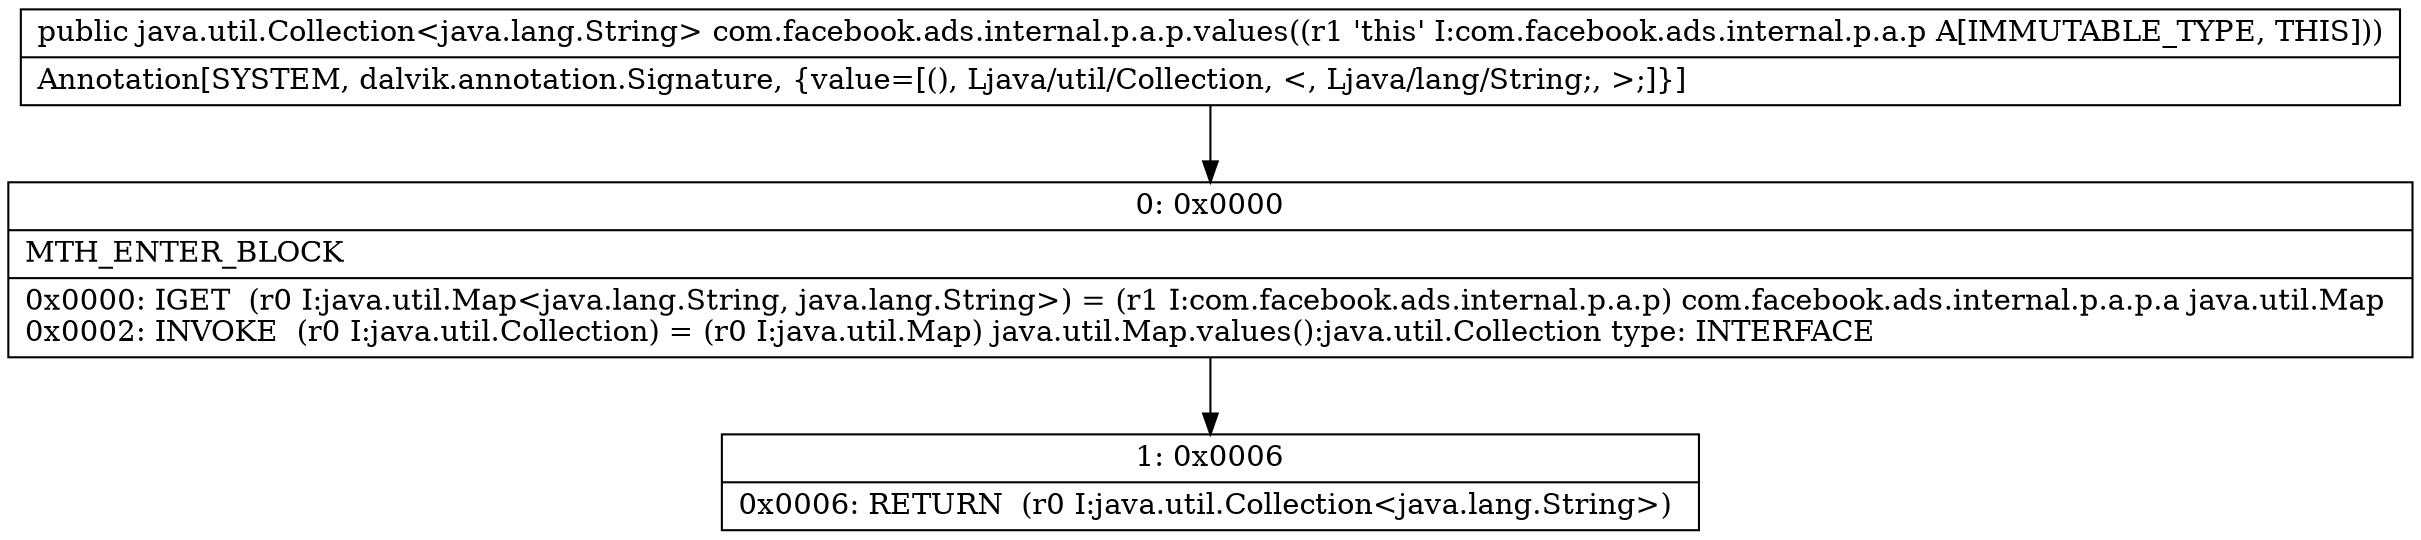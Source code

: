 digraph "CFG forcom.facebook.ads.internal.p.a.p.values()Ljava\/util\/Collection;" {
Node_0 [shape=record,label="{0\:\ 0x0000|MTH_ENTER_BLOCK\l|0x0000: IGET  (r0 I:java.util.Map\<java.lang.String, java.lang.String\>) = (r1 I:com.facebook.ads.internal.p.a.p) com.facebook.ads.internal.p.a.p.a java.util.Map \l0x0002: INVOKE  (r0 I:java.util.Collection) = (r0 I:java.util.Map) java.util.Map.values():java.util.Collection type: INTERFACE \l}"];
Node_1 [shape=record,label="{1\:\ 0x0006|0x0006: RETURN  (r0 I:java.util.Collection\<java.lang.String\>) \l}"];
MethodNode[shape=record,label="{public java.util.Collection\<java.lang.String\> com.facebook.ads.internal.p.a.p.values((r1 'this' I:com.facebook.ads.internal.p.a.p A[IMMUTABLE_TYPE, THIS]))  | Annotation[SYSTEM, dalvik.annotation.Signature, \{value=[(), Ljava\/util\/Collection, \<, Ljava\/lang\/String;, \>;]\}]\l}"];
MethodNode -> Node_0;
Node_0 -> Node_1;
}

